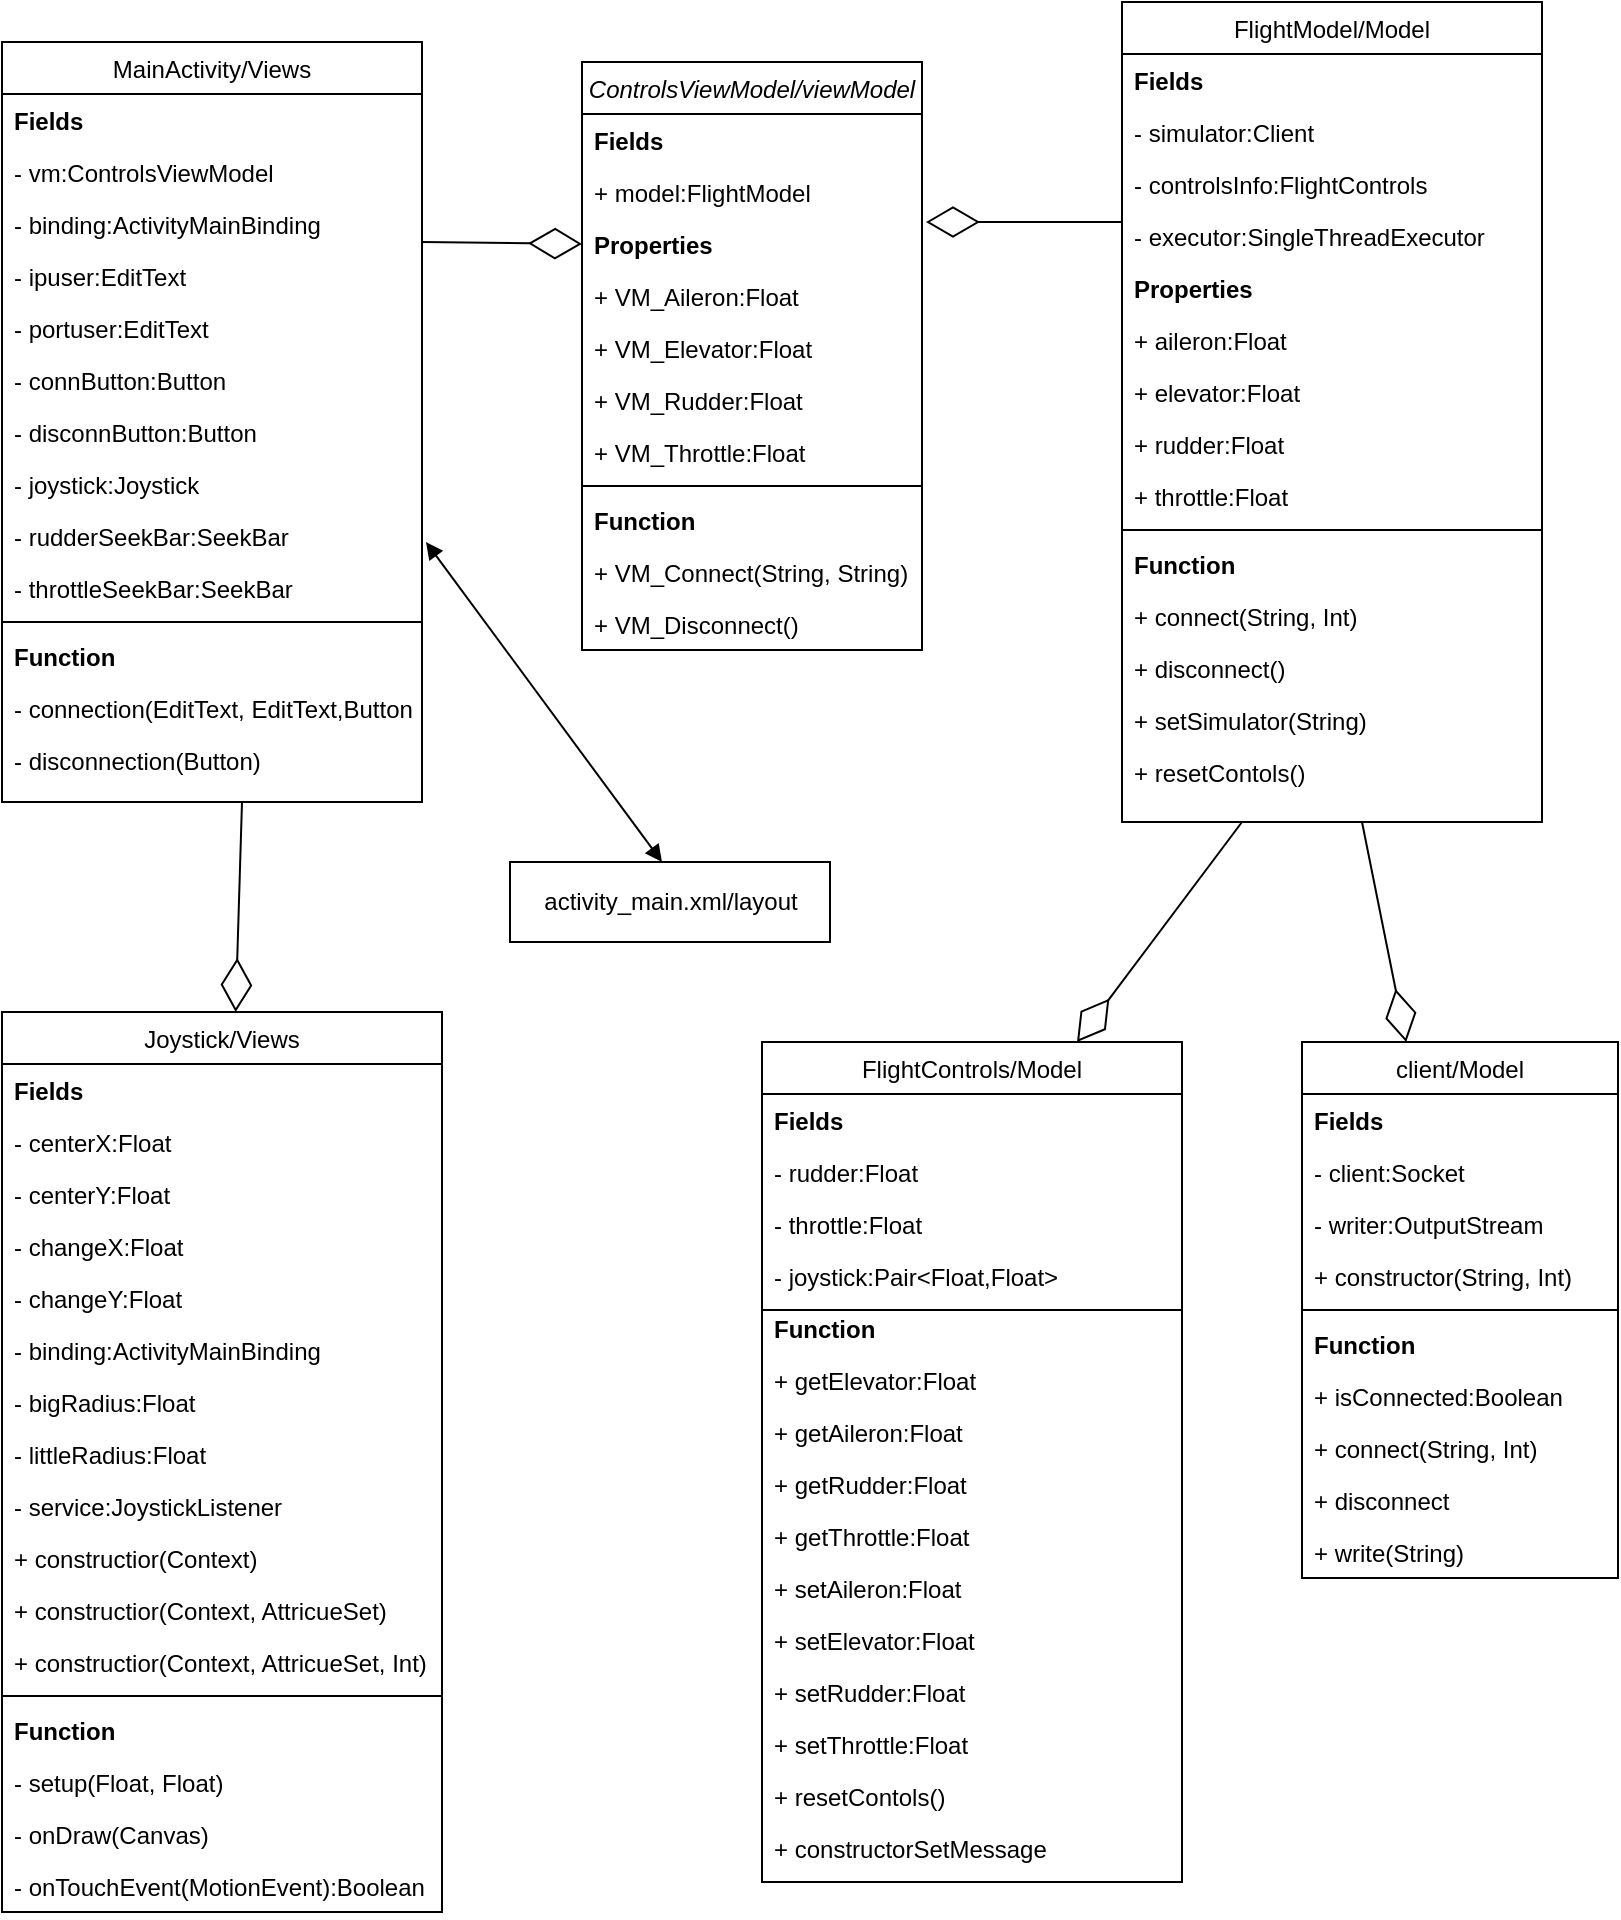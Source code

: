 <mxfile version="14.8.0" type="github">
  <diagram id="C5RBs43oDa-KdzZeNtuy" name="Page-1">
    <mxGraphModel dx="1038" dy="579" grid="1" gridSize="10" guides="1" tooltips="1" connect="1" arrows="1" fold="1" page="1" pageScale="1" pageWidth="827" pageHeight="1169" math="0" shadow="0">
      <root>
        <mxCell id="WIyWlLk6GJQsqaUBKTNV-0" />
        <mxCell id="WIyWlLk6GJQsqaUBKTNV-1" parent="WIyWlLk6GJQsqaUBKTNV-0" />
        <mxCell id="zkfFHV4jXpPFQw0GAbJ--0" value="ControlsViewModel/viewModel" style="swimlane;fontStyle=2;align=center;verticalAlign=top;childLayout=stackLayout;horizontal=1;startSize=26;horizontalStack=0;resizeParent=1;resizeLast=0;collapsible=1;marginBottom=0;rounded=0;shadow=0;strokeWidth=1;" parent="WIyWlLk6GJQsqaUBKTNV-1" vertex="1">
          <mxGeometry x="290" y="110" width="170" height="294" as="geometry">
            <mxRectangle x="230" y="140" width="160" height="26" as="alternateBounds" />
          </mxGeometry>
        </mxCell>
        <mxCell id="a7FTp1BjwpRLSFl8vZza-13" value="Fields" style="text;align=left;verticalAlign=top;spacingLeft=4;spacingRight=4;overflow=hidden;rotatable=0;points=[[0,0.5],[1,0.5]];portConstraint=eastwest;fontStyle=1" vertex="1" parent="zkfFHV4jXpPFQw0GAbJ--0">
          <mxGeometry y="26" width="170" height="26" as="geometry" />
        </mxCell>
        <mxCell id="zkfFHV4jXpPFQw0GAbJ--1" value="+ model:FlightModel" style="text;align=left;verticalAlign=top;spacingLeft=4;spacingRight=4;overflow=hidden;rotatable=0;points=[[0,0.5],[1,0.5]];portConstraint=eastwest;" parent="zkfFHV4jXpPFQw0GAbJ--0" vertex="1">
          <mxGeometry y="52" width="170" height="26" as="geometry" />
        </mxCell>
        <mxCell id="a7FTp1BjwpRLSFl8vZza-1" value="Properties" style="text;align=left;verticalAlign=top;spacingLeft=4;spacingRight=4;overflow=hidden;rotatable=0;points=[[0,0.5],[1,0.5]];portConstraint=eastwest;fontStyle=1" vertex="1" parent="zkfFHV4jXpPFQw0GAbJ--0">
          <mxGeometry y="78" width="170" height="26" as="geometry" />
        </mxCell>
        <mxCell id="a7FTp1BjwpRLSFl8vZza-12" value="+ VM_Aileron:Float" style="text;align=left;verticalAlign=top;spacingLeft=4;spacingRight=4;overflow=hidden;rotatable=0;points=[[0,0.5],[1,0.5]];portConstraint=eastwest;" vertex="1" parent="zkfFHV4jXpPFQw0GAbJ--0">
          <mxGeometry y="104" width="170" height="26" as="geometry" />
        </mxCell>
        <mxCell id="a7FTp1BjwpRLSFl8vZza-2" value="+ VM_Elevator:Float" style="text;align=left;verticalAlign=top;spacingLeft=4;spacingRight=4;overflow=hidden;rotatable=0;points=[[0,0.5],[1,0.5]];portConstraint=eastwest;" vertex="1" parent="zkfFHV4jXpPFQw0GAbJ--0">
          <mxGeometry y="130" width="170" height="26" as="geometry" />
        </mxCell>
        <mxCell id="a7FTp1BjwpRLSFl8vZza-3" value="+ VM_Rudder:Float" style="text;align=left;verticalAlign=top;spacingLeft=4;spacingRight=4;overflow=hidden;rotatable=0;points=[[0,0.5],[1,0.5]];portConstraint=eastwest;" vertex="1" parent="zkfFHV4jXpPFQw0GAbJ--0">
          <mxGeometry y="156" width="170" height="26" as="geometry" />
        </mxCell>
        <mxCell id="a7FTp1BjwpRLSFl8vZza-4" value="+ VM_Throttle:Float" style="text;align=left;verticalAlign=top;spacingLeft=4;spacingRight=4;overflow=hidden;rotatable=0;points=[[0,0.5],[1,0.5]];portConstraint=eastwest;" vertex="1" parent="zkfFHV4jXpPFQw0GAbJ--0">
          <mxGeometry y="182" width="170" height="26" as="geometry" />
        </mxCell>
        <mxCell id="zkfFHV4jXpPFQw0GAbJ--4" value="" style="line;html=1;strokeWidth=1;align=left;verticalAlign=middle;spacingTop=-1;spacingLeft=3;spacingRight=3;rotatable=0;labelPosition=right;points=[];portConstraint=eastwest;" parent="zkfFHV4jXpPFQw0GAbJ--0" vertex="1">
          <mxGeometry y="208" width="170" height="8" as="geometry" />
        </mxCell>
        <mxCell id="a7FTp1BjwpRLSFl8vZza-67" value="Function" style="text;align=left;verticalAlign=top;spacingLeft=4;spacingRight=4;overflow=hidden;rotatable=0;points=[[0,0.5],[1,0.5]];portConstraint=eastwest;fontStyle=1" vertex="1" parent="zkfFHV4jXpPFQw0GAbJ--0">
          <mxGeometry y="216" width="170" height="26" as="geometry" />
        </mxCell>
        <mxCell id="zkfFHV4jXpPFQw0GAbJ--5" value="+ VM_Connect(String, String)&#xa;" style="text;align=left;verticalAlign=top;spacingLeft=4;spacingRight=4;overflow=hidden;rotatable=0;points=[[0,0.5],[1,0.5]];portConstraint=eastwest;" parent="zkfFHV4jXpPFQw0GAbJ--0" vertex="1">
          <mxGeometry y="242" width="170" height="26" as="geometry" />
        </mxCell>
        <mxCell id="a7FTp1BjwpRLSFl8vZza-0" value="+ VM_Disconnect()&#xa;" style="text;align=left;verticalAlign=top;spacingLeft=4;spacingRight=4;overflow=hidden;rotatable=0;points=[[0,0.5],[1,0.5]];portConstraint=eastwest;" vertex="1" parent="zkfFHV4jXpPFQw0GAbJ--0">
          <mxGeometry y="268" width="170" height="26" as="geometry" />
        </mxCell>
        <mxCell id="zkfFHV4jXpPFQw0GAbJ--6" value="MainActivity/Views" style="swimlane;fontStyle=0;align=center;verticalAlign=top;childLayout=stackLayout;horizontal=1;startSize=26;horizontalStack=0;resizeParent=1;resizeLast=0;collapsible=1;marginBottom=0;rounded=0;shadow=0;strokeWidth=1;" parent="WIyWlLk6GJQsqaUBKTNV-1" vertex="1">
          <mxGeometry y="100" width="210" height="380" as="geometry">
            <mxRectangle x="130" y="380" width="160" height="26" as="alternateBounds" />
          </mxGeometry>
        </mxCell>
        <mxCell id="a7FTp1BjwpRLSFl8vZza-68" value="Fields" style="text;align=left;verticalAlign=top;spacingLeft=4;spacingRight=4;overflow=hidden;rotatable=0;points=[[0,0.5],[1,0.5]];portConstraint=eastwest;fontStyle=1" vertex="1" parent="zkfFHV4jXpPFQw0GAbJ--6">
          <mxGeometry y="26" width="210" height="26" as="geometry" />
        </mxCell>
        <mxCell id="a7FTp1BjwpRLSFl8vZza-69" value="- vm:ControlsViewModel" style="text;align=left;verticalAlign=top;spacingLeft=4;spacingRight=4;overflow=hidden;rotatable=0;points=[[0,0.5],[1,0.5]];portConstraint=eastwest;rounded=0;shadow=0;html=0;" vertex="1" parent="zkfFHV4jXpPFQw0GAbJ--6">
          <mxGeometry y="52" width="210" height="26" as="geometry" />
        </mxCell>
        <mxCell id="a7FTp1BjwpRLSFl8vZza-73" value="- binding:ActivityMainBinding" style="text;align=left;verticalAlign=top;spacingLeft=4;spacingRight=4;overflow=hidden;rotatable=0;points=[[0,0.5],[1,0.5]];portConstraint=eastwest;rounded=0;shadow=0;html=0;" vertex="1" parent="zkfFHV4jXpPFQw0GAbJ--6">
          <mxGeometry y="78" width="210" height="26" as="geometry" />
        </mxCell>
        <mxCell id="a7FTp1BjwpRLSFl8vZza-71" value="- ipuser:EditText" style="text;align=left;verticalAlign=top;spacingLeft=4;spacingRight=4;overflow=hidden;rotatable=0;points=[[0,0.5],[1,0.5]];portConstraint=eastwest;rounded=0;shadow=0;html=0;" vertex="1" parent="zkfFHV4jXpPFQw0GAbJ--6">
          <mxGeometry y="104" width="210" height="26" as="geometry" />
        </mxCell>
        <mxCell id="a7FTp1BjwpRLSFl8vZza-74" value="- portuser:EditText" style="text;align=left;verticalAlign=top;spacingLeft=4;spacingRight=4;overflow=hidden;rotatable=0;points=[[0,0.5],[1,0.5]];portConstraint=eastwest;rounded=0;shadow=0;html=0;" vertex="1" parent="zkfFHV4jXpPFQw0GAbJ--6">
          <mxGeometry y="130" width="210" height="26" as="geometry" />
        </mxCell>
        <mxCell id="a7FTp1BjwpRLSFl8vZza-70" value="- connButton:Button" style="text;align=left;verticalAlign=top;spacingLeft=4;spacingRight=4;overflow=hidden;rotatable=0;points=[[0,0.5],[1,0.5]];portConstraint=eastwest;rounded=0;shadow=0;html=0;" vertex="1" parent="zkfFHV4jXpPFQw0GAbJ--6">
          <mxGeometry y="156" width="210" height="26" as="geometry" />
        </mxCell>
        <mxCell id="a7FTp1BjwpRLSFl8vZza-75" value="- disconnButton:Button" style="text;align=left;verticalAlign=top;spacingLeft=4;spacingRight=4;overflow=hidden;rotatable=0;points=[[0,0.5],[1,0.5]];portConstraint=eastwest;rounded=0;shadow=0;html=0;" vertex="1" parent="zkfFHV4jXpPFQw0GAbJ--6">
          <mxGeometry y="182" width="210" height="26" as="geometry" />
        </mxCell>
        <mxCell id="zkfFHV4jXpPFQw0GAbJ--8" value="- joystick:Joystick" style="text;align=left;verticalAlign=top;spacingLeft=4;spacingRight=4;overflow=hidden;rotatable=0;points=[[0,0.5],[1,0.5]];portConstraint=eastwest;rounded=0;shadow=0;html=0;" parent="zkfFHV4jXpPFQw0GAbJ--6" vertex="1">
          <mxGeometry y="208" width="210" height="26" as="geometry" />
        </mxCell>
        <mxCell id="a7FTp1BjwpRLSFl8vZza-76" value="- rudderSeekBar:SeekBar" style="text;align=left;verticalAlign=top;spacingLeft=4;spacingRight=4;overflow=hidden;rotatable=0;points=[[0,0.5],[1,0.5]];portConstraint=eastwest;rounded=0;shadow=0;html=0;" vertex="1" parent="zkfFHV4jXpPFQw0GAbJ--6">
          <mxGeometry y="234" width="210" height="26" as="geometry" />
        </mxCell>
        <mxCell id="a7FTp1BjwpRLSFl8vZza-78" value="- throttleSeekBar:SeekBar" style="text;align=left;verticalAlign=top;spacingLeft=4;spacingRight=4;overflow=hidden;rotatable=0;points=[[0,0.5],[1,0.5]];portConstraint=eastwest;rounded=0;shadow=0;html=0;" vertex="1" parent="zkfFHV4jXpPFQw0GAbJ--6">
          <mxGeometry y="260" width="210" height="26" as="geometry" />
        </mxCell>
        <mxCell id="zkfFHV4jXpPFQw0GAbJ--9" value="" style="line;html=1;strokeWidth=1;align=left;verticalAlign=middle;spacingTop=-1;spacingLeft=3;spacingRight=3;rotatable=0;labelPosition=right;points=[];portConstraint=eastwest;" parent="zkfFHV4jXpPFQw0GAbJ--6" vertex="1">
          <mxGeometry y="286" width="210" height="8" as="geometry" />
        </mxCell>
        <mxCell id="a7FTp1BjwpRLSFl8vZza-79" value="Function" style="text;align=left;verticalAlign=top;spacingLeft=4;spacingRight=4;overflow=hidden;rotatable=0;points=[[0,0.5],[1,0.5]];portConstraint=eastwest;fontStyle=1" vertex="1" parent="zkfFHV4jXpPFQw0GAbJ--6">
          <mxGeometry y="294" width="210" height="26" as="geometry" />
        </mxCell>
        <mxCell id="zkfFHV4jXpPFQw0GAbJ--10" value="- connection(EditText, EditText,Button)" style="text;align=left;verticalAlign=top;spacingLeft=4;spacingRight=4;overflow=hidden;rotatable=0;points=[[0,0.5],[1,0.5]];portConstraint=eastwest;fontStyle=0" parent="zkfFHV4jXpPFQw0GAbJ--6" vertex="1">
          <mxGeometry y="320" width="210" height="26" as="geometry" />
        </mxCell>
        <mxCell id="a7FTp1BjwpRLSFl8vZza-80" value="- disconnection(Button)" style="text;align=left;verticalAlign=top;spacingLeft=4;spacingRight=4;overflow=hidden;rotatable=0;points=[[0,0.5],[1,0.5]];portConstraint=eastwest;fontStyle=0" vertex="1" parent="zkfFHV4jXpPFQw0GAbJ--6">
          <mxGeometry y="346" width="210" height="26" as="geometry" />
        </mxCell>
        <mxCell id="zkfFHV4jXpPFQw0GAbJ--17" value="client/Model" style="swimlane;fontStyle=0;align=center;verticalAlign=top;childLayout=stackLayout;horizontal=1;startSize=26;horizontalStack=0;resizeParent=1;resizeLast=0;collapsible=1;marginBottom=0;rounded=0;shadow=0;strokeWidth=1;" parent="WIyWlLk6GJQsqaUBKTNV-1" vertex="1">
          <mxGeometry x="650" y="600" width="158" height="268" as="geometry">
            <mxRectangle x="550" y="140" width="160" height="26" as="alternateBounds" />
          </mxGeometry>
        </mxCell>
        <mxCell id="a7FTp1BjwpRLSFl8vZza-65" value="Fields" style="text;align=left;verticalAlign=top;spacingLeft=4;spacingRight=4;overflow=hidden;rotatable=0;points=[[0,0.5],[1,0.5]];portConstraint=eastwest;fontStyle=1" vertex="1" parent="zkfFHV4jXpPFQw0GAbJ--17">
          <mxGeometry y="26" width="158" height="26" as="geometry" />
        </mxCell>
        <mxCell id="zkfFHV4jXpPFQw0GAbJ--18" value="- client:Socket" style="text;align=left;verticalAlign=top;spacingLeft=4;spacingRight=4;overflow=hidden;rotatable=0;points=[[0,0.5],[1,0.5]];portConstraint=eastwest;" parent="zkfFHV4jXpPFQw0GAbJ--17" vertex="1">
          <mxGeometry y="52" width="158" height="26" as="geometry" />
        </mxCell>
        <mxCell id="zkfFHV4jXpPFQw0GAbJ--19" value="- writer:OutputStream" style="text;align=left;verticalAlign=top;spacingLeft=4;spacingRight=4;overflow=hidden;rotatable=0;points=[[0,0.5],[1,0.5]];portConstraint=eastwest;rounded=0;shadow=0;html=0;" parent="zkfFHV4jXpPFQw0GAbJ--17" vertex="1">
          <mxGeometry y="78" width="158" height="26" as="geometry" />
        </mxCell>
        <mxCell id="a7FTp1BjwpRLSFl8vZza-128" value="+ constructor(String, Int)" style="text;align=left;verticalAlign=top;spacingLeft=4;spacingRight=4;overflow=hidden;rotatable=0;points=[[0,0.5],[1,0.5]];portConstraint=eastwest;" vertex="1" parent="zkfFHV4jXpPFQw0GAbJ--17">
          <mxGeometry y="104" width="158" height="26" as="geometry" />
        </mxCell>
        <mxCell id="zkfFHV4jXpPFQw0GAbJ--23" value="" style="line;html=1;strokeWidth=1;align=left;verticalAlign=middle;spacingTop=-1;spacingLeft=3;spacingRight=3;rotatable=0;labelPosition=right;points=[];portConstraint=eastwest;" parent="zkfFHV4jXpPFQw0GAbJ--17" vertex="1">
          <mxGeometry y="130" width="158" height="8" as="geometry" />
        </mxCell>
        <mxCell id="a7FTp1BjwpRLSFl8vZza-66" value="Function" style="text;align=left;verticalAlign=top;spacingLeft=4;spacingRight=4;overflow=hidden;rotatable=0;points=[[0,0.5],[1,0.5]];portConstraint=eastwest;fontStyle=1" vertex="1" parent="zkfFHV4jXpPFQw0GAbJ--17">
          <mxGeometry y="138" width="158" height="26" as="geometry" />
        </mxCell>
        <mxCell id="zkfFHV4jXpPFQw0GAbJ--24" value="+ isConnected:Boolean" style="text;align=left;verticalAlign=top;spacingLeft=4;spacingRight=4;overflow=hidden;rotatable=0;points=[[0,0.5],[1,0.5]];portConstraint=eastwest;" parent="zkfFHV4jXpPFQw0GAbJ--17" vertex="1">
          <mxGeometry y="164" width="158" height="26" as="geometry" />
        </mxCell>
        <mxCell id="zkfFHV4jXpPFQw0GAbJ--25" value="+ connect(String, Int)" style="text;align=left;verticalAlign=top;spacingLeft=4;spacingRight=4;overflow=hidden;rotatable=0;points=[[0,0.5],[1,0.5]];portConstraint=eastwest;" parent="zkfFHV4jXpPFQw0GAbJ--17" vertex="1">
          <mxGeometry y="190" width="158" height="26" as="geometry" />
        </mxCell>
        <mxCell id="a7FTp1BjwpRLSFl8vZza-5" value="+ disconnect" style="text;align=left;verticalAlign=top;spacingLeft=4;spacingRight=4;overflow=hidden;rotatable=0;points=[[0,0.5],[1,0.5]];portConstraint=eastwest;" vertex="1" parent="zkfFHV4jXpPFQw0GAbJ--17">
          <mxGeometry y="216" width="158" height="26" as="geometry" />
        </mxCell>
        <mxCell id="a7FTp1BjwpRLSFl8vZza-6" value="+ write(String)" style="text;align=left;verticalAlign=top;spacingLeft=4;spacingRight=4;overflow=hidden;rotatable=0;points=[[0,0.5],[1,0.5]];portConstraint=eastwest;" vertex="1" parent="zkfFHV4jXpPFQw0GAbJ--17">
          <mxGeometry y="242" width="158" height="26" as="geometry" />
        </mxCell>
        <mxCell id="a7FTp1BjwpRLSFl8vZza-7" value="FlightModel/Model" style="swimlane;fontStyle=0;align=center;verticalAlign=top;childLayout=stackLayout;horizontal=1;startSize=26;horizontalStack=0;resizeParent=1;resizeLast=0;collapsible=1;marginBottom=0;rounded=0;shadow=0;strokeWidth=1;" vertex="1" parent="WIyWlLk6GJQsqaUBKTNV-1">
          <mxGeometry x="560" y="80" width="210" height="410" as="geometry">
            <mxRectangle x="340" y="380" width="170" height="26" as="alternateBounds" />
          </mxGeometry>
        </mxCell>
        <mxCell id="a7FTp1BjwpRLSFl8vZza-14" value="Fields" style="text;align=left;verticalAlign=top;spacingLeft=4;spacingRight=4;overflow=hidden;rotatable=0;points=[[0,0.5],[1,0.5]];portConstraint=eastwest;fontStyle=1" vertex="1" parent="a7FTp1BjwpRLSFl8vZza-7">
          <mxGeometry y="26" width="210" height="26" as="geometry" />
        </mxCell>
        <mxCell id="a7FTp1BjwpRLSFl8vZza-8" value="- simulator:Client" style="text;align=left;verticalAlign=top;spacingLeft=4;spacingRight=4;overflow=hidden;rotatable=0;points=[[0,0.5],[1,0.5]];portConstraint=eastwest;" vertex="1" parent="a7FTp1BjwpRLSFl8vZza-7">
          <mxGeometry y="52" width="210" height="26" as="geometry" />
        </mxCell>
        <mxCell id="a7FTp1BjwpRLSFl8vZza-10" value="- controlsInfo:FlightControls" style="text;align=left;verticalAlign=top;spacingLeft=4;spacingRight=4;overflow=hidden;rotatable=0;points=[[0,0.5],[1,0.5]];portConstraint=eastwest;" vertex="1" parent="a7FTp1BjwpRLSFl8vZza-7">
          <mxGeometry y="78" width="210" height="26" as="geometry" />
        </mxCell>
        <mxCell id="a7FTp1BjwpRLSFl8vZza-11" value="- executor:SingleThreadExecutor" style="text;align=left;verticalAlign=top;spacingLeft=4;spacingRight=4;overflow=hidden;rotatable=0;points=[[0,0.5],[1,0.5]];portConstraint=eastwest;" vertex="1" parent="a7FTp1BjwpRLSFl8vZza-7">
          <mxGeometry y="104" width="210" height="26" as="geometry" />
        </mxCell>
        <mxCell id="a7FTp1BjwpRLSFl8vZza-15" value="Properties" style="text;align=left;verticalAlign=top;spacingLeft=4;spacingRight=4;overflow=hidden;rotatable=0;points=[[0,0.5],[1,0.5]];portConstraint=eastwest;fontStyle=1" vertex="1" parent="a7FTp1BjwpRLSFl8vZza-7">
          <mxGeometry y="130" width="210" height="26" as="geometry" />
        </mxCell>
        <mxCell id="a7FTp1BjwpRLSFl8vZza-17" value="+ aileron:Float" style="text;align=left;verticalAlign=top;spacingLeft=4;spacingRight=4;overflow=hidden;rotatable=0;points=[[0,0.5],[1,0.5]];portConstraint=eastwest;fontStyle=0" vertex="1" parent="a7FTp1BjwpRLSFl8vZza-7">
          <mxGeometry y="156" width="210" height="26" as="geometry" />
        </mxCell>
        <mxCell id="a7FTp1BjwpRLSFl8vZza-18" value="+ elevator:Float" style="text;align=left;verticalAlign=top;spacingLeft=4;spacingRight=4;overflow=hidden;rotatable=0;points=[[0,0.5],[1,0.5]];portConstraint=eastwest;fontStyle=0" vertex="1" parent="a7FTp1BjwpRLSFl8vZza-7">
          <mxGeometry y="182" width="210" height="26" as="geometry" />
        </mxCell>
        <mxCell id="a7FTp1BjwpRLSFl8vZza-19" value="+ rudder:Float" style="text;align=left;verticalAlign=top;spacingLeft=4;spacingRight=4;overflow=hidden;rotatable=0;points=[[0,0.5],[1,0.5]];portConstraint=eastwest;fontStyle=0" vertex="1" parent="a7FTp1BjwpRLSFl8vZza-7">
          <mxGeometry y="208" width="210" height="26" as="geometry" />
        </mxCell>
        <mxCell id="a7FTp1BjwpRLSFl8vZza-21" value="+ throttle:Float" style="text;align=left;verticalAlign=top;spacingLeft=4;spacingRight=4;overflow=hidden;rotatable=0;points=[[0,0.5],[1,0.5]];portConstraint=eastwest;fontStyle=0" vertex="1" parent="a7FTp1BjwpRLSFl8vZza-7">
          <mxGeometry y="234" width="210" height="26" as="geometry" />
        </mxCell>
        <mxCell id="a7FTp1BjwpRLSFl8vZza-22" value="" style="line;html=1;strokeWidth=1;align=left;verticalAlign=middle;spacingTop=-1;spacingLeft=3;spacingRight=3;rotatable=0;labelPosition=right;points=[];portConstraint=eastwest;" vertex="1" parent="a7FTp1BjwpRLSFl8vZza-7">
          <mxGeometry y="260" width="210" height="8" as="geometry" />
        </mxCell>
        <mxCell id="a7FTp1BjwpRLSFl8vZza-23" value="Function" style="text;align=left;verticalAlign=top;spacingLeft=4;spacingRight=4;overflow=hidden;rotatable=0;points=[[0,0.5],[1,0.5]];portConstraint=eastwest;fontStyle=1" vertex="1" parent="a7FTp1BjwpRLSFl8vZza-7">
          <mxGeometry y="268" width="210" height="26" as="geometry" />
        </mxCell>
        <mxCell id="a7FTp1BjwpRLSFl8vZza-24" value="+ connect(String, Int)" style="text;align=left;verticalAlign=top;spacingLeft=4;spacingRight=4;overflow=hidden;rotatable=0;points=[[0,0.5],[1,0.5]];portConstraint=eastwest;fontStyle=0" vertex="1" parent="a7FTp1BjwpRLSFl8vZza-7">
          <mxGeometry y="294" width="210" height="26" as="geometry" />
        </mxCell>
        <mxCell id="a7FTp1BjwpRLSFl8vZza-25" value="+ disconnect()" style="text;align=left;verticalAlign=top;spacingLeft=4;spacingRight=4;overflow=hidden;rotatable=0;points=[[0,0.5],[1,0.5]];portConstraint=eastwest;fontStyle=0" vertex="1" parent="a7FTp1BjwpRLSFl8vZza-7">
          <mxGeometry y="320" width="210" height="26" as="geometry" />
        </mxCell>
        <mxCell id="a7FTp1BjwpRLSFl8vZza-40" value="+ setSimulator(String)" style="text;align=left;verticalAlign=top;spacingLeft=4;spacingRight=4;overflow=hidden;rotatable=0;points=[[0,0.5],[1,0.5]];portConstraint=eastwest;fontStyle=0" vertex="1" parent="a7FTp1BjwpRLSFl8vZza-7">
          <mxGeometry y="346" width="210" height="26" as="geometry" />
        </mxCell>
        <mxCell id="a7FTp1BjwpRLSFl8vZza-41" value="+ resetContols()" style="text;align=left;verticalAlign=top;spacingLeft=4;spacingRight=4;overflow=hidden;rotatable=0;points=[[0,0.5],[1,0.5]];portConstraint=eastwest;fontStyle=0" vertex="1" parent="a7FTp1BjwpRLSFl8vZza-7">
          <mxGeometry y="372" width="210" height="26" as="geometry" />
        </mxCell>
        <mxCell id="a7FTp1BjwpRLSFl8vZza-42" value="FlightControls/Model" style="swimlane;fontStyle=0;align=center;verticalAlign=top;childLayout=stackLayout;horizontal=1;startSize=26;horizontalStack=0;resizeParent=1;resizeLast=0;collapsible=1;marginBottom=0;rounded=0;shadow=0;strokeWidth=1;" vertex="1" parent="WIyWlLk6GJQsqaUBKTNV-1">
          <mxGeometry x="380" y="600" width="210" height="420" as="geometry">
            <mxRectangle x="340" y="380" width="170" height="26" as="alternateBounds" />
          </mxGeometry>
        </mxCell>
        <mxCell id="a7FTp1BjwpRLSFl8vZza-43" value="Fields" style="text;align=left;verticalAlign=top;spacingLeft=4;spacingRight=4;overflow=hidden;rotatable=0;points=[[0,0.5],[1,0.5]];portConstraint=eastwest;fontStyle=1" vertex="1" parent="a7FTp1BjwpRLSFl8vZza-42">
          <mxGeometry y="26" width="210" height="26" as="geometry" />
        </mxCell>
        <mxCell id="a7FTp1BjwpRLSFl8vZza-44" value="- rudder:Float" style="text;align=left;verticalAlign=top;spacingLeft=4;spacingRight=4;overflow=hidden;rotatable=0;points=[[0,0.5],[1,0.5]];portConstraint=eastwest;" vertex="1" parent="a7FTp1BjwpRLSFl8vZza-42">
          <mxGeometry y="52" width="210" height="26" as="geometry" />
        </mxCell>
        <mxCell id="a7FTp1BjwpRLSFl8vZza-45" value="- throttle:Float" style="text;align=left;verticalAlign=top;spacingLeft=4;spacingRight=4;overflow=hidden;rotatable=0;points=[[0,0.5],[1,0.5]];portConstraint=eastwest;" vertex="1" parent="a7FTp1BjwpRLSFl8vZza-42">
          <mxGeometry y="78" width="210" height="26" as="geometry" />
        </mxCell>
        <mxCell id="a7FTp1BjwpRLSFl8vZza-46" value="- joystick:Pair&lt;Float,Float&gt;" style="text;align=left;verticalAlign=top;spacingLeft=4;spacingRight=4;overflow=hidden;rotatable=0;points=[[0,0.5],[1,0.5]];portConstraint=eastwest;" vertex="1" parent="a7FTp1BjwpRLSFl8vZza-42">
          <mxGeometry y="104" width="210" height="26" as="geometry" />
        </mxCell>
        <mxCell id="a7FTp1BjwpRLSFl8vZza-52" value="Function" style="text;align=left;verticalAlign=top;spacingLeft=4;spacingRight=4;overflow=hidden;rotatable=0;points=[[0,0.5],[1,0.5]];portConstraint=eastwest;fontStyle=1" vertex="1" parent="a7FTp1BjwpRLSFl8vZza-42">
          <mxGeometry y="130" width="210" height="26" as="geometry" />
        </mxCell>
        <mxCell id="a7FTp1BjwpRLSFl8vZza-49" value="+ getElevator:Float" style="text;align=left;verticalAlign=top;spacingLeft=4;spacingRight=4;overflow=hidden;rotatable=0;points=[[0,0.5],[1,0.5]];portConstraint=eastwest;fontStyle=0" vertex="1" parent="a7FTp1BjwpRLSFl8vZza-42">
          <mxGeometry y="156" width="210" height="26" as="geometry" />
        </mxCell>
        <mxCell id="a7FTp1BjwpRLSFl8vZza-57" value="+ getAileron:Float" style="text;align=left;verticalAlign=top;spacingLeft=4;spacingRight=4;overflow=hidden;rotatable=0;points=[[0,0.5],[1,0.5]];portConstraint=eastwest;fontStyle=0" vertex="1" parent="a7FTp1BjwpRLSFl8vZza-42">
          <mxGeometry y="182" width="210" height="26" as="geometry" />
        </mxCell>
        <mxCell id="a7FTp1BjwpRLSFl8vZza-50" value="+ getRudder:Float" style="text;align=left;verticalAlign=top;spacingLeft=4;spacingRight=4;overflow=hidden;rotatable=0;points=[[0,0.5],[1,0.5]];portConstraint=eastwest;fontStyle=0" vertex="1" parent="a7FTp1BjwpRLSFl8vZza-42">
          <mxGeometry y="208" width="210" height="26" as="geometry" />
        </mxCell>
        <mxCell id="a7FTp1BjwpRLSFl8vZza-51" value="+ getThrottle:Float" style="text;align=left;verticalAlign=top;spacingLeft=4;spacingRight=4;overflow=hidden;rotatable=0;points=[[0,0.5],[1,0.5]];portConstraint=eastwest;fontStyle=0" vertex="1" parent="a7FTp1BjwpRLSFl8vZza-42">
          <mxGeometry y="234" width="210" height="26" as="geometry" />
        </mxCell>
        <mxCell id="a7FTp1BjwpRLSFl8vZza-59" value="+ setAileron:Float" style="text;align=left;verticalAlign=top;spacingLeft=4;spacingRight=4;overflow=hidden;rotatable=0;points=[[0,0.5],[1,0.5]];portConstraint=eastwest;fontStyle=0" vertex="1" parent="a7FTp1BjwpRLSFl8vZza-42">
          <mxGeometry y="260" width="210" height="26" as="geometry" />
        </mxCell>
        <mxCell id="a7FTp1BjwpRLSFl8vZza-61" value="+ setElevator:Float" style="text;align=left;verticalAlign=top;spacingLeft=4;spacingRight=4;overflow=hidden;rotatable=0;points=[[0,0.5],[1,0.5]];portConstraint=eastwest;fontStyle=0" vertex="1" parent="a7FTp1BjwpRLSFl8vZza-42">
          <mxGeometry y="286" width="210" height="26" as="geometry" />
        </mxCell>
        <mxCell id="a7FTp1BjwpRLSFl8vZza-62" value="+ setRudder:Float" style="text;align=left;verticalAlign=top;spacingLeft=4;spacingRight=4;overflow=hidden;rotatable=0;points=[[0,0.5],[1,0.5]];portConstraint=eastwest;fontStyle=0" vertex="1" parent="a7FTp1BjwpRLSFl8vZza-42">
          <mxGeometry y="312" width="210" height="26" as="geometry" />
        </mxCell>
        <mxCell id="a7FTp1BjwpRLSFl8vZza-63" value="+ setThrottle:Float" style="text;align=left;verticalAlign=top;spacingLeft=4;spacingRight=4;overflow=hidden;rotatable=0;points=[[0,0.5],[1,0.5]];portConstraint=eastwest;fontStyle=0" vertex="1" parent="a7FTp1BjwpRLSFl8vZza-42">
          <mxGeometry y="338" width="210" height="26" as="geometry" />
        </mxCell>
        <mxCell id="a7FTp1BjwpRLSFl8vZza-56" value="+ resetContols()" style="text;align=left;verticalAlign=top;spacingLeft=4;spacingRight=4;overflow=hidden;rotatable=0;points=[[0,0.5],[1,0.5]];portConstraint=eastwest;fontStyle=0" vertex="1" parent="a7FTp1BjwpRLSFl8vZza-42">
          <mxGeometry y="364" width="210" height="26" as="geometry" />
        </mxCell>
        <mxCell id="a7FTp1BjwpRLSFl8vZza-64" value="+ constructorSetMessage" style="text;align=left;verticalAlign=top;spacingLeft=4;spacingRight=4;overflow=hidden;rotatable=0;points=[[0,0.5],[1,0.5]];portConstraint=eastwest;fontStyle=0" vertex="1" parent="a7FTp1BjwpRLSFl8vZza-42">
          <mxGeometry y="390" width="210" height="26" as="geometry" />
        </mxCell>
        <mxCell id="a7FTp1BjwpRLSFl8vZza-58" value="" style="line;html=1;strokeWidth=1;align=left;verticalAlign=middle;spacingTop=-1;spacingLeft=3;spacingRight=3;rotatable=0;labelPosition=right;points=[];portConstraint=eastwest;" vertex="1" parent="WIyWlLk6GJQsqaUBKTNV-1">
          <mxGeometry x="380" y="730" width="210" height="8" as="geometry" />
        </mxCell>
        <mxCell id="a7FTp1BjwpRLSFl8vZza-89" value="" style="endArrow=diamondThin;endFill=0;endSize=24;html=1;" edge="1" parent="WIyWlLk6GJQsqaUBKTNV-1" target="zkfFHV4jXpPFQw0GAbJ--17">
          <mxGeometry width="160" relative="1" as="geometry">
            <mxPoint x="680" y="490" as="sourcePoint" />
            <mxPoint x="790" y="530" as="targetPoint" />
          </mxGeometry>
        </mxCell>
        <mxCell id="a7FTp1BjwpRLSFl8vZza-91" value="" style="endArrow=diamondThin;endFill=0;endSize=24;html=1;entryX=0.75;entryY=0;entryDx=0;entryDy=0;" edge="1" parent="WIyWlLk6GJQsqaUBKTNV-1" target="a7FTp1BjwpRLSFl8vZza-42">
          <mxGeometry width="160" relative="1" as="geometry">
            <mxPoint x="620" y="490" as="sourcePoint" />
            <mxPoint x="643.333" y="600" as="targetPoint" />
          </mxGeometry>
        </mxCell>
        <mxCell id="a7FTp1BjwpRLSFl8vZza-92" value="Joystick/Views" style="swimlane;fontStyle=0;align=center;verticalAlign=top;childLayout=stackLayout;horizontal=1;startSize=26;horizontalStack=0;resizeParent=1;resizeLast=0;collapsible=1;marginBottom=0;rounded=0;shadow=0;strokeWidth=1;" vertex="1" parent="WIyWlLk6GJQsqaUBKTNV-1">
          <mxGeometry y="585" width="220" height="450" as="geometry">
            <mxRectangle x="130" y="380" width="160" height="26" as="alternateBounds" />
          </mxGeometry>
        </mxCell>
        <mxCell id="a7FTp1BjwpRLSFl8vZza-93" value="Fields" style="text;align=left;verticalAlign=top;spacingLeft=4;spacingRight=4;overflow=hidden;rotatable=0;points=[[0,0.5],[1,0.5]];portConstraint=eastwest;fontStyle=1" vertex="1" parent="a7FTp1BjwpRLSFl8vZza-92">
          <mxGeometry y="26" width="220" height="26" as="geometry" />
        </mxCell>
        <mxCell id="a7FTp1BjwpRLSFl8vZza-94" value="- centerX:Float" style="text;align=left;verticalAlign=top;spacingLeft=4;spacingRight=4;overflow=hidden;rotatable=0;points=[[0,0.5],[1,0.5]];portConstraint=eastwest;rounded=0;shadow=0;html=0;" vertex="1" parent="a7FTp1BjwpRLSFl8vZza-92">
          <mxGeometry y="52" width="220" height="26" as="geometry" />
        </mxCell>
        <mxCell id="a7FTp1BjwpRLSFl8vZza-108" value="- centerY:Float" style="text;align=left;verticalAlign=top;spacingLeft=4;spacingRight=4;overflow=hidden;rotatable=0;points=[[0,0.5],[1,0.5]];portConstraint=eastwest;rounded=0;shadow=0;html=0;" vertex="1" parent="a7FTp1BjwpRLSFl8vZza-92">
          <mxGeometry y="78" width="220" height="26" as="geometry" />
        </mxCell>
        <mxCell id="a7FTp1BjwpRLSFl8vZza-109" value="- changeX:Float" style="text;align=left;verticalAlign=top;spacingLeft=4;spacingRight=4;overflow=hidden;rotatable=0;points=[[0,0.5],[1,0.5]];portConstraint=eastwest;rounded=0;shadow=0;html=0;" vertex="1" parent="a7FTp1BjwpRLSFl8vZza-92">
          <mxGeometry y="104" width="220" height="26" as="geometry" />
        </mxCell>
        <mxCell id="a7FTp1BjwpRLSFl8vZza-110" value="- changeY:Float" style="text;align=left;verticalAlign=top;spacingLeft=4;spacingRight=4;overflow=hidden;rotatable=0;points=[[0,0.5],[1,0.5]];portConstraint=eastwest;rounded=0;shadow=0;html=0;" vertex="1" parent="a7FTp1BjwpRLSFl8vZza-92">
          <mxGeometry y="130" width="220" height="26" as="geometry" />
        </mxCell>
        <mxCell id="a7FTp1BjwpRLSFl8vZza-95" value="- binding:ActivityMainBinding" style="text;align=left;verticalAlign=top;spacingLeft=4;spacingRight=4;overflow=hidden;rotatable=0;points=[[0,0.5],[1,0.5]];portConstraint=eastwest;rounded=0;shadow=0;html=0;" vertex="1" parent="a7FTp1BjwpRLSFl8vZza-92">
          <mxGeometry y="156" width="220" height="26" as="geometry" />
        </mxCell>
        <mxCell id="a7FTp1BjwpRLSFl8vZza-96" value="- bigRadius:Float" style="text;align=left;verticalAlign=top;spacingLeft=4;spacingRight=4;overflow=hidden;rotatable=0;points=[[0,0.5],[1,0.5]];portConstraint=eastwest;rounded=0;shadow=0;html=0;" vertex="1" parent="a7FTp1BjwpRLSFl8vZza-92">
          <mxGeometry y="182" width="220" height="26" as="geometry" />
        </mxCell>
        <mxCell id="a7FTp1BjwpRLSFl8vZza-111" value="- littleRadius:Float" style="text;align=left;verticalAlign=top;spacingLeft=4;spacingRight=4;overflow=hidden;rotatable=0;points=[[0,0.5],[1,0.5]];portConstraint=eastwest;rounded=0;shadow=0;html=0;" vertex="1" parent="a7FTp1BjwpRLSFl8vZza-92">
          <mxGeometry y="208" width="220" height="26" as="geometry" />
        </mxCell>
        <mxCell id="a7FTp1BjwpRLSFl8vZza-125" value="- service:JoystickListener" style="text;align=left;verticalAlign=top;spacingLeft=4;spacingRight=4;overflow=hidden;rotatable=0;points=[[0,0.5],[1,0.5]];portConstraint=eastwest;rounded=0;shadow=0;html=0;" vertex="1" parent="a7FTp1BjwpRLSFl8vZza-92">
          <mxGeometry y="234" width="220" height="26" as="geometry" />
        </mxCell>
        <mxCell id="a7FTp1BjwpRLSFl8vZza-112" value="+ constructior(Context)" style="text;align=left;verticalAlign=top;spacingLeft=4;spacingRight=4;overflow=hidden;rotatable=0;points=[[0,0.5],[1,0.5]];portConstraint=eastwest;rounded=0;shadow=0;html=0;" vertex="1" parent="a7FTp1BjwpRLSFl8vZza-92">
          <mxGeometry y="260" width="220" height="26" as="geometry" />
        </mxCell>
        <mxCell id="a7FTp1BjwpRLSFl8vZza-113" value="+ constructior(Context, AttricueSet)" style="text;align=left;verticalAlign=top;spacingLeft=4;spacingRight=4;overflow=hidden;rotatable=0;points=[[0,0.5],[1,0.5]];portConstraint=eastwest;rounded=0;shadow=0;html=0;" vertex="1" parent="a7FTp1BjwpRLSFl8vZza-92">
          <mxGeometry y="286" width="220" height="26" as="geometry" />
        </mxCell>
        <mxCell id="a7FTp1BjwpRLSFl8vZza-115" value="+ constructior(Context, AttricueSet, Int)" style="text;align=left;verticalAlign=top;spacingLeft=4;spacingRight=4;overflow=hidden;rotatable=0;points=[[0,0.5],[1,0.5]];portConstraint=eastwest;rounded=0;shadow=0;html=0;" vertex="1" parent="a7FTp1BjwpRLSFl8vZza-92">
          <mxGeometry y="312" width="220" height="26" as="geometry" />
        </mxCell>
        <mxCell id="a7FTp1BjwpRLSFl8vZza-103" value="" style="line;html=1;strokeWidth=1;align=left;verticalAlign=middle;spacingTop=-1;spacingLeft=3;spacingRight=3;rotatable=0;labelPosition=right;points=[];portConstraint=eastwest;" vertex="1" parent="a7FTp1BjwpRLSFl8vZza-92">
          <mxGeometry y="338" width="220" height="8" as="geometry" />
        </mxCell>
        <mxCell id="a7FTp1BjwpRLSFl8vZza-104" value="Function" style="text;align=left;verticalAlign=top;spacingLeft=4;spacingRight=4;overflow=hidden;rotatable=0;points=[[0,0.5],[1,0.5]];portConstraint=eastwest;fontStyle=1" vertex="1" parent="a7FTp1BjwpRLSFl8vZza-92">
          <mxGeometry y="346" width="220" height="26" as="geometry" />
        </mxCell>
        <mxCell id="a7FTp1BjwpRLSFl8vZza-105" value="- setup(Float, Float)" style="text;align=left;verticalAlign=top;spacingLeft=4;spacingRight=4;overflow=hidden;rotatable=0;points=[[0,0.5],[1,0.5]];portConstraint=eastwest;fontStyle=0" vertex="1" parent="a7FTp1BjwpRLSFl8vZza-92">
          <mxGeometry y="372" width="220" height="26" as="geometry" />
        </mxCell>
        <mxCell id="a7FTp1BjwpRLSFl8vZza-106" value="- onDraw(Canvas)" style="text;align=left;verticalAlign=top;spacingLeft=4;spacingRight=4;overflow=hidden;rotatable=0;points=[[0,0.5],[1,0.5]];portConstraint=eastwest;fontStyle=0" vertex="1" parent="a7FTp1BjwpRLSFl8vZza-92">
          <mxGeometry y="398" width="220" height="26" as="geometry" />
        </mxCell>
        <mxCell id="a7FTp1BjwpRLSFl8vZza-116" value="- onTouchEvent(MotionEvent):Boolean" style="text;align=left;verticalAlign=top;spacingLeft=4;spacingRight=4;overflow=hidden;rotatable=0;points=[[0,0.5],[1,0.5]];portConstraint=eastwest;fontStyle=0" vertex="1" parent="a7FTp1BjwpRLSFl8vZza-92">
          <mxGeometry y="424" width="220" height="26" as="geometry" />
        </mxCell>
        <mxCell id="a7FTp1BjwpRLSFl8vZza-107" value="" style="endArrow=diamondThin;endFill=0;endSize=24;html=1;" edge="1" parent="WIyWlLk6GJQsqaUBKTNV-1" target="a7FTp1BjwpRLSFl8vZza-92">
          <mxGeometry width="160" relative="1" as="geometry">
            <mxPoint x="120" y="480" as="sourcePoint" />
            <mxPoint x="60" y="590" as="targetPoint" />
          </mxGeometry>
        </mxCell>
        <mxCell id="a7FTp1BjwpRLSFl8vZza-117" value="" style="endArrow=diamondThin;endFill=0;endSize=24;html=1;" edge="1" parent="WIyWlLk6GJQsqaUBKTNV-1">
          <mxGeometry width="160" relative="1" as="geometry">
            <mxPoint x="560" y="190" as="sourcePoint" />
            <mxPoint x="462" y="190" as="targetPoint" />
          </mxGeometry>
        </mxCell>
        <mxCell id="a7FTp1BjwpRLSFl8vZza-118" value="" style="endArrow=diamondThin;endFill=0;endSize=24;html=1;entryX=0;entryY=0.5;entryDx=0;entryDy=0;exitX=1;exitY=0.846;exitDx=0;exitDy=0;exitPerimeter=0;" edge="1" parent="WIyWlLk6GJQsqaUBKTNV-1" source="a7FTp1BjwpRLSFl8vZza-73" target="a7FTp1BjwpRLSFl8vZza-1">
          <mxGeometry width="160" relative="1" as="geometry">
            <mxPoint x="220" y="190" as="sourcePoint" />
            <mxPoint x="220" y="230" as="targetPoint" />
          </mxGeometry>
        </mxCell>
        <mxCell id="a7FTp1BjwpRLSFl8vZza-124" value="activity_main.xml/layout" style="html=1;" vertex="1" parent="WIyWlLk6GJQsqaUBKTNV-1">
          <mxGeometry x="254" y="510" width="160" height="40" as="geometry" />
        </mxCell>
        <mxCell id="a7FTp1BjwpRLSFl8vZza-127" value="" style="endArrow=block;startArrow=block;endFill=1;startFill=1;html=1;" edge="1" parent="WIyWlLk6GJQsqaUBKTNV-1">
          <mxGeometry width="160" relative="1" as="geometry">
            <mxPoint x="212" y="350" as="sourcePoint" />
            <mxPoint x="330" y="510" as="targetPoint" />
            <Array as="points">
              <mxPoint x="212" y="350" />
            </Array>
          </mxGeometry>
        </mxCell>
      </root>
    </mxGraphModel>
  </diagram>
</mxfile>
